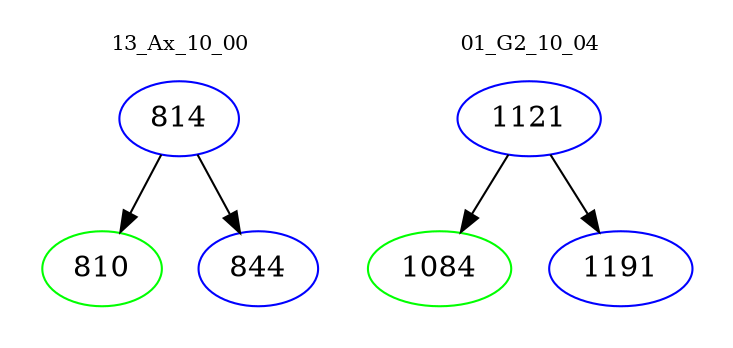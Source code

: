 digraph{
subgraph cluster_0 {
color = white
label = "13_Ax_10_00";
fontsize=10;
T0_814 [label="814", color="blue"]
T0_814 -> T0_810 [color="black"]
T0_810 [label="810", color="green"]
T0_814 -> T0_844 [color="black"]
T0_844 [label="844", color="blue"]
}
subgraph cluster_1 {
color = white
label = "01_G2_10_04";
fontsize=10;
T1_1121 [label="1121", color="blue"]
T1_1121 -> T1_1084 [color="black"]
T1_1084 [label="1084", color="green"]
T1_1121 -> T1_1191 [color="black"]
T1_1191 [label="1191", color="blue"]
}
}
